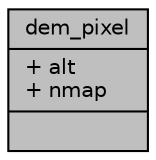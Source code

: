 digraph "dem_pixel"
{
 // INTERACTIVE_SVG=YES
  edge [fontname="Helvetica",fontsize="10",labelfontname="Helvetica",labelfontsize="10"];
  node [fontname="Helvetica",fontsize="10",shape=record];
  Node1 [label="{dem_pixel\n|+ alt\l+ nmap\l|}",height=0.2,width=0.4,color="black", fillcolor="grey75", style="filled", fontcolor="black"];
}
